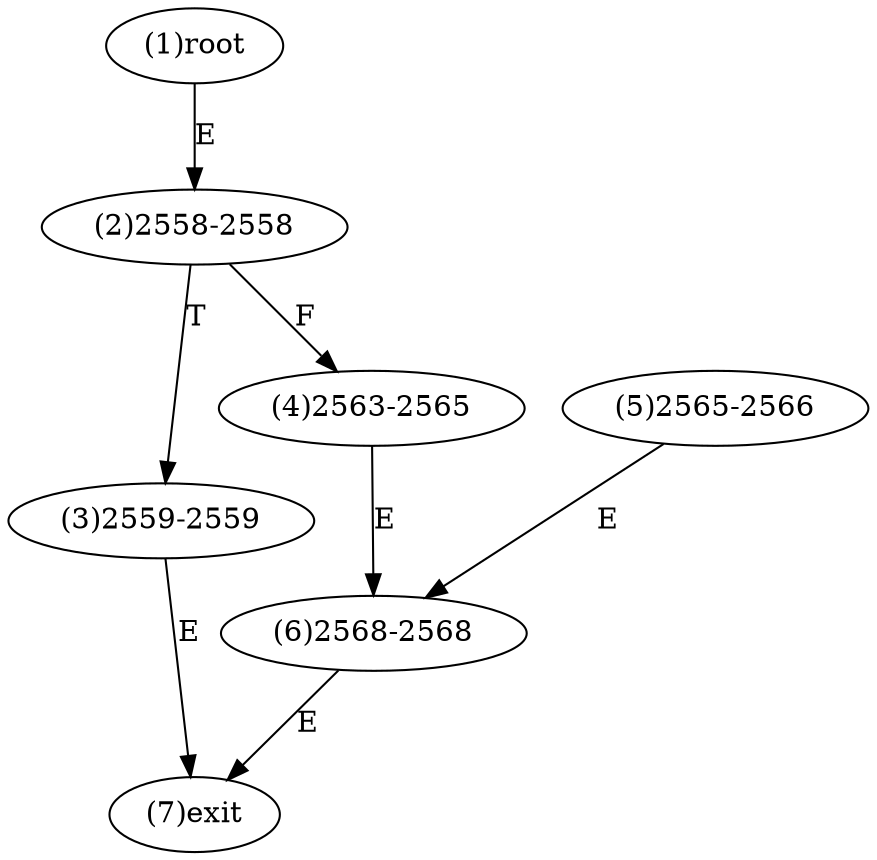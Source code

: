 digraph "" { 
1[ label="(1)root"];
2[ label="(2)2558-2558"];
3[ label="(3)2559-2559"];
4[ label="(4)2563-2565"];
5[ label="(5)2565-2566"];
6[ label="(6)2568-2568"];
7[ label="(7)exit"];
1->2[ label="E"];
2->4[ label="F"];
2->3[ label="T"];
3->7[ label="E"];
4->6[ label="E"];
5->6[ label="E"];
6->7[ label="E"];
}